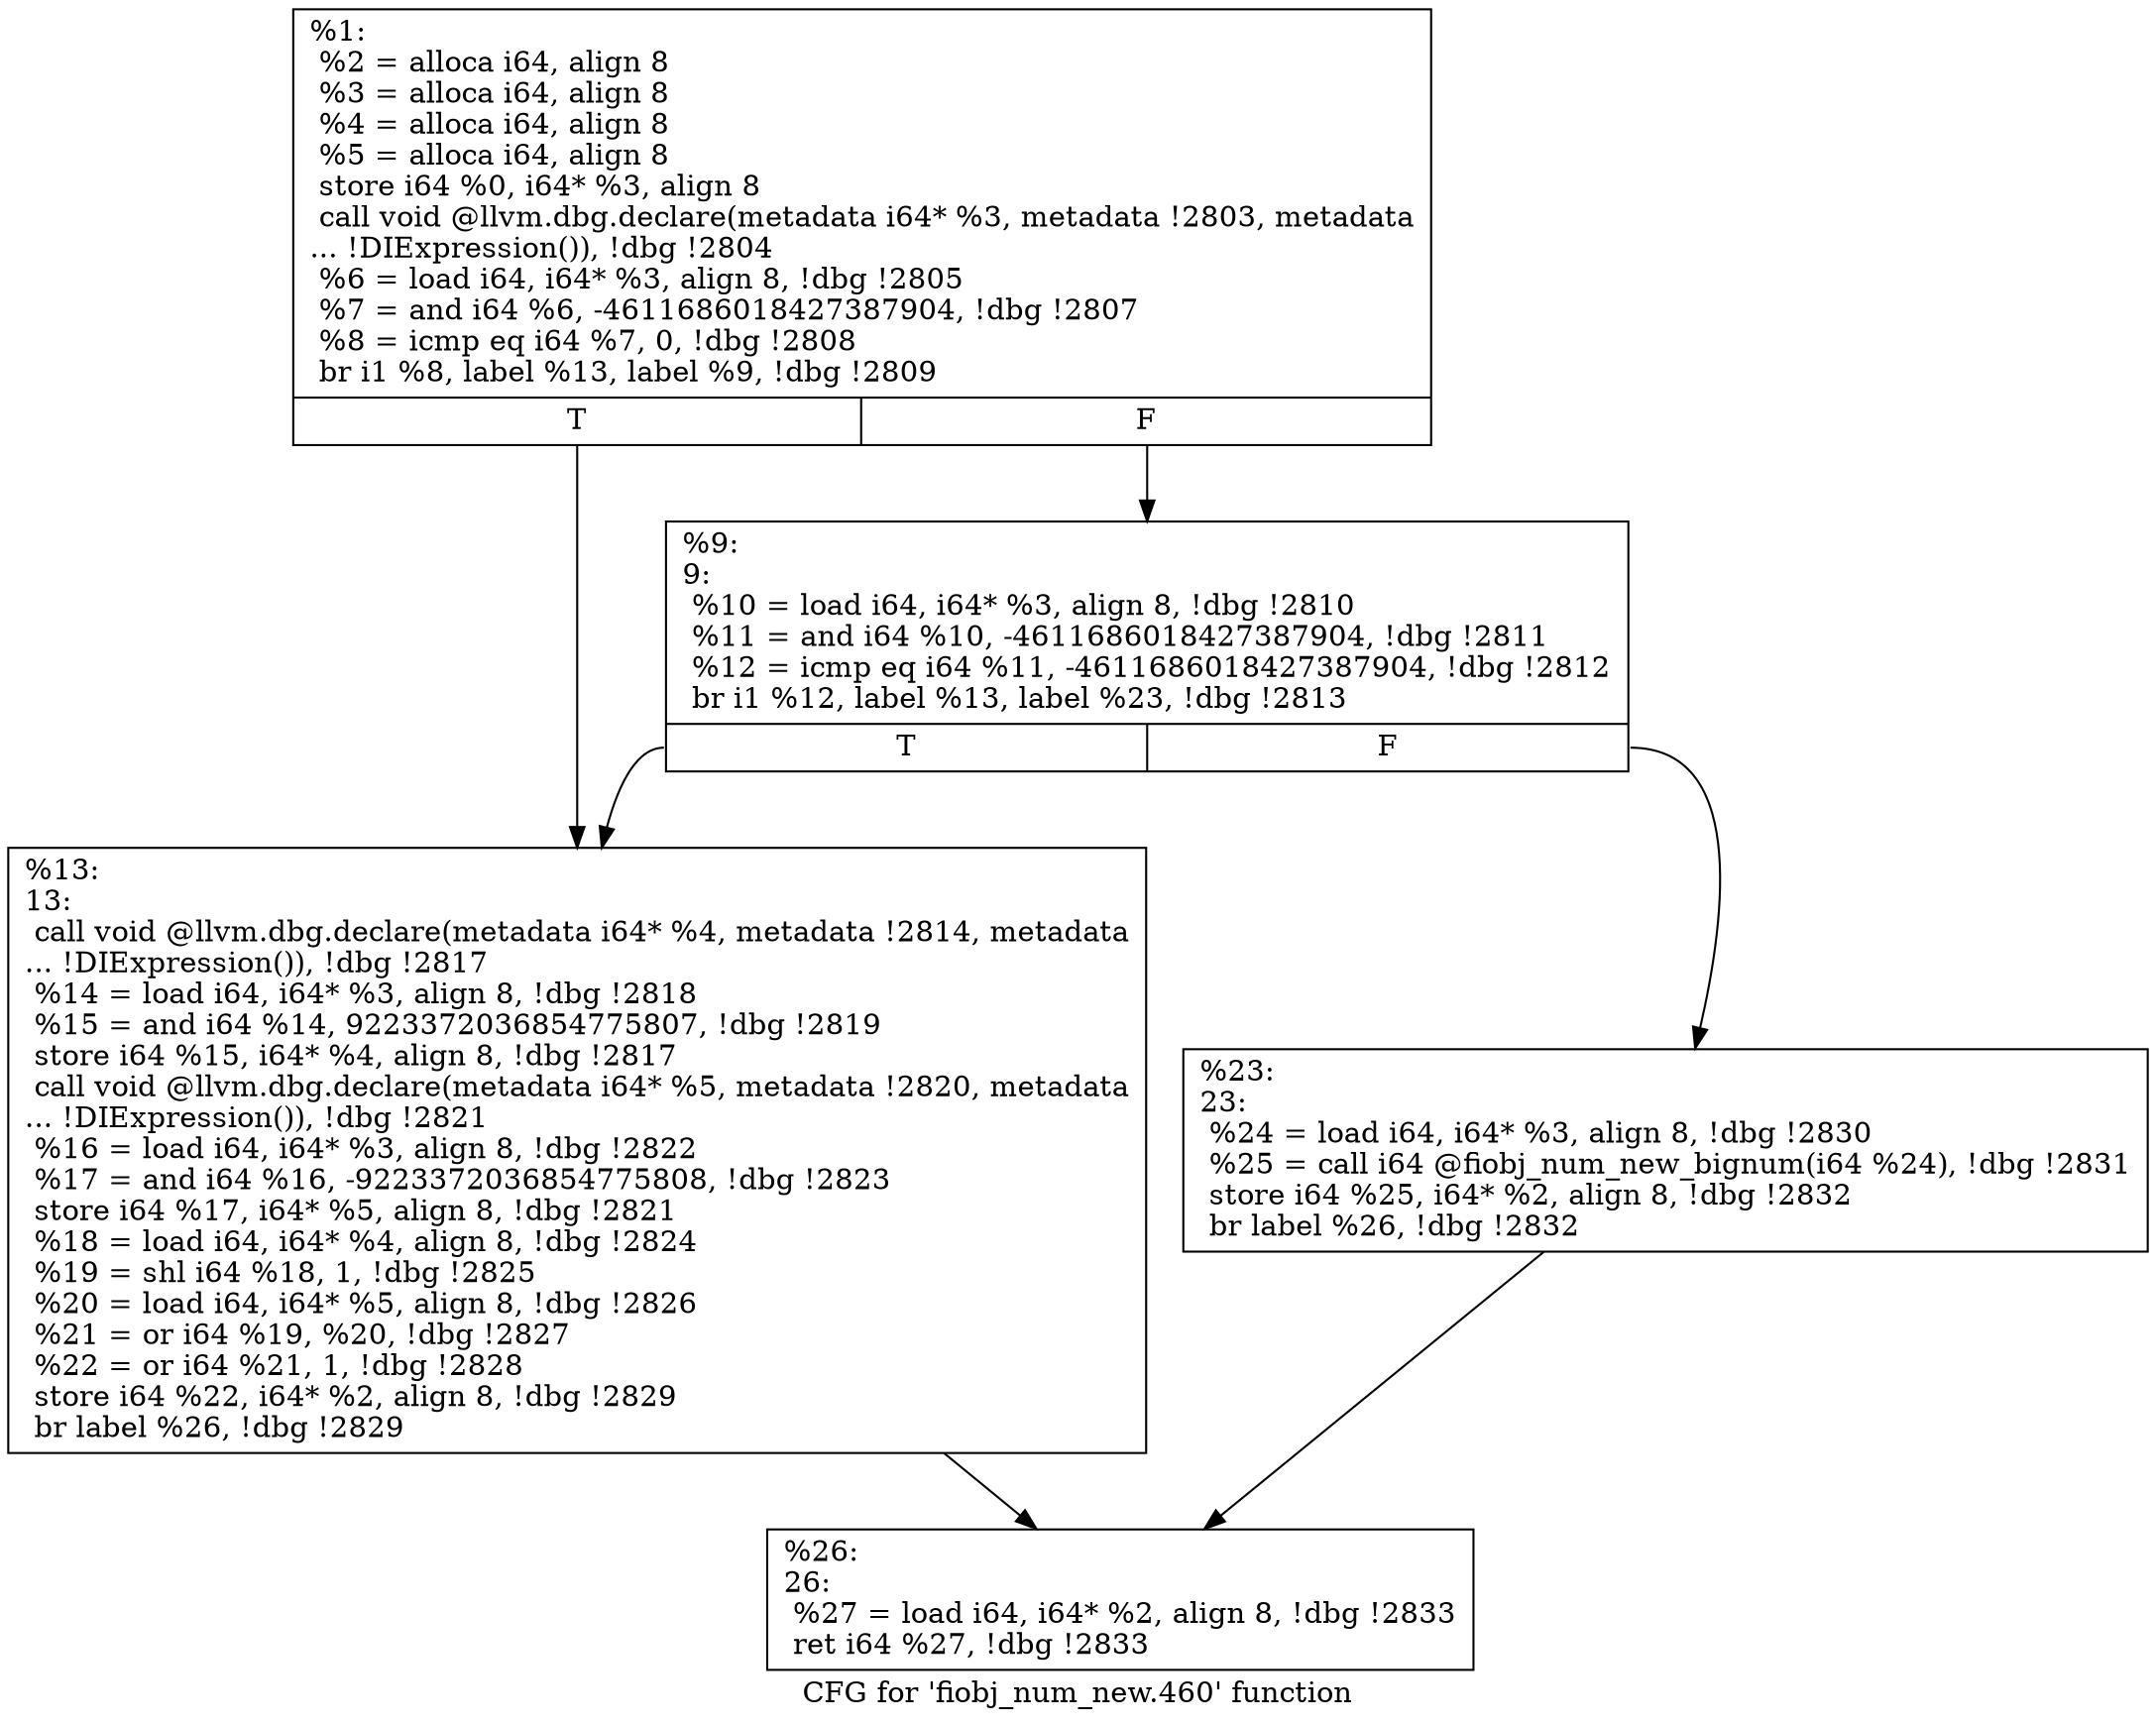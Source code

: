 digraph "CFG for 'fiobj_num_new.460' function" {
	label="CFG for 'fiobj_num_new.460' function";

	Node0x5568522d8a10 [shape=record,label="{%1:\l  %2 = alloca i64, align 8\l  %3 = alloca i64, align 8\l  %4 = alloca i64, align 8\l  %5 = alloca i64, align 8\l  store i64 %0, i64* %3, align 8\l  call void @llvm.dbg.declare(metadata i64* %3, metadata !2803, metadata\l... !DIExpression()), !dbg !2804\l  %6 = load i64, i64* %3, align 8, !dbg !2805\l  %7 = and i64 %6, -4611686018427387904, !dbg !2807\l  %8 = icmp eq i64 %7, 0, !dbg !2808\l  br i1 %8, label %13, label %9, !dbg !2809\l|{<s0>T|<s1>F}}"];
	Node0x5568522d8a10:s0 -> Node0x5568522d9130;
	Node0x5568522d8a10:s1 -> Node0x5568522d90e0;
	Node0x5568522d90e0 [shape=record,label="{%9:\l9:                                                \l  %10 = load i64, i64* %3, align 8, !dbg !2810\l  %11 = and i64 %10, -4611686018427387904, !dbg !2811\l  %12 = icmp eq i64 %11, -4611686018427387904, !dbg !2812\l  br i1 %12, label %13, label %23, !dbg !2813\l|{<s0>T|<s1>F}}"];
	Node0x5568522d90e0:s0 -> Node0x5568522d9130;
	Node0x5568522d90e0:s1 -> Node0x5568522d9180;
	Node0x5568522d9130 [shape=record,label="{%13:\l13:                                               \l  call void @llvm.dbg.declare(metadata i64* %4, metadata !2814, metadata\l... !DIExpression()), !dbg !2817\l  %14 = load i64, i64* %3, align 8, !dbg !2818\l  %15 = and i64 %14, 9223372036854775807, !dbg !2819\l  store i64 %15, i64* %4, align 8, !dbg !2817\l  call void @llvm.dbg.declare(metadata i64* %5, metadata !2820, metadata\l... !DIExpression()), !dbg !2821\l  %16 = load i64, i64* %3, align 8, !dbg !2822\l  %17 = and i64 %16, -9223372036854775808, !dbg !2823\l  store i64 %17, i64* %5, align 8, !dbg !2821\l  %18 = load i64, i64* %4, align 8, !dbg !2824\l  %19 = shl i64 %18, 1, !dbg !2825\l  %20 = load i64, i64* %5, align 8, !dbg !2826\l  %21 = or i64 %19, %20, !dbg !2827\l  %22 = or i64 %21, 1, !dbg !2828\l  store i64 %22, i64* %2, align 8, !dbg !2829\l  br label %26, !dbg !2829\l}"];
	Node0x5568522d9130 -> Node0x5568522d91d0;
	Node0x5568522d9180 [shape=record,label="{%23:\l23:                                               \l  %24 = load i64, i64* %3, align 8, !dbg !2830\l  %25 = call i64 @fiobj_num_new_bignum(i64 %24), !dbg !2831\l  store i64 %25, i64* %2, align 8, !dbg !2832\l  br label %26, !dbg !2832\l}"];
	Node0x5568522d9180 -> Node0x5568522d91d0;
	Node0x5568522d91d0 [shape=record,label="{%26:\l26:                                               \l  %27 = load i64, i64* %2, align 8, !dbg !2833\l  ret i64 %27, !dbg !2833\l}"];
}

